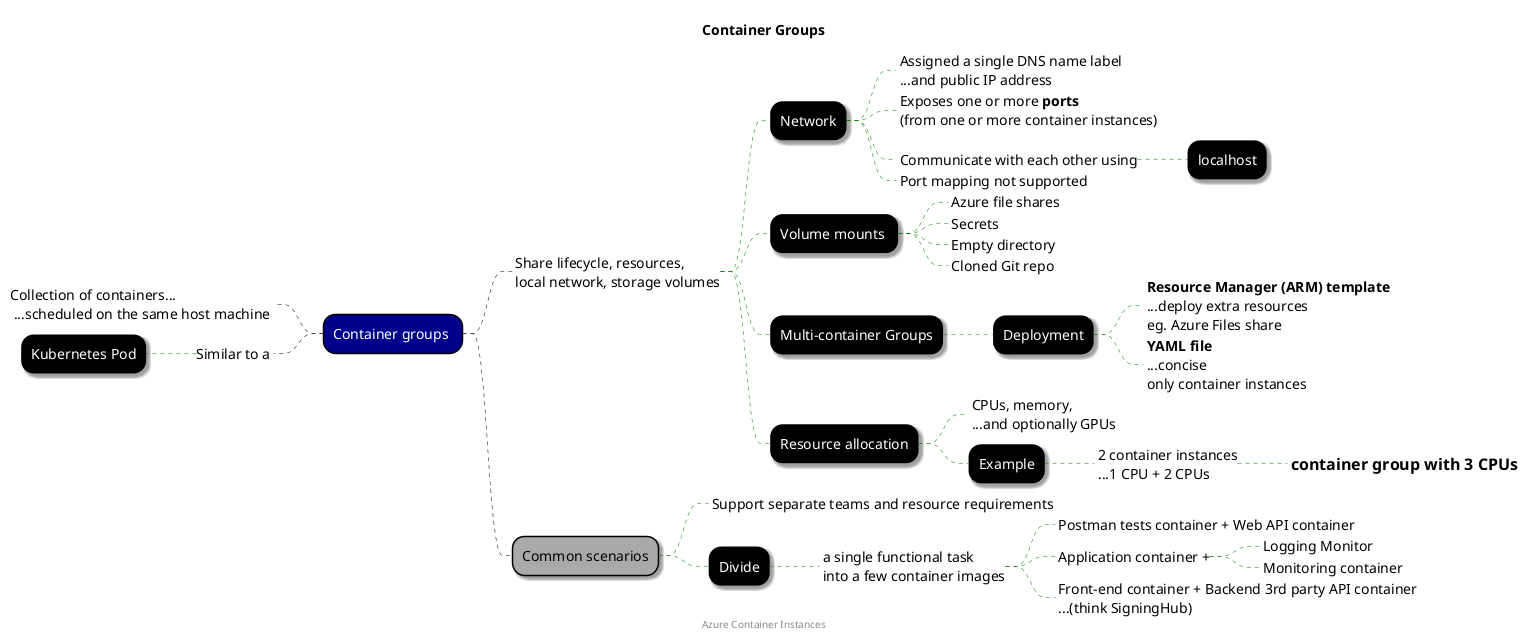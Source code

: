 @startmindmap "Container Groups"

title Container Groups
footer Azure Container Instances

<style>
    mindMapDiagram {
        .root {
            BackgroundColor darkblue
            LineColor black
            FontColor white
        }

        node {
            FontColor white
            LineColor black
            BackgroundColor black
            Shadowing 2.0
            RoundCorner 25
        }
        :depth(0) {
            FontColor black
            LineColor white
            BackgroundColor white
            Shadowing 0.0
        }
        :depth(1) {
            FontColor black
            BackgroundColor darkgrey
            Shadowing 2.0
        }

        arrow {
            LineStyle 4
            LineThickness 0.5
            LineColor green
        }

        boxless {
            FontColor black
            Margin 10
            Padding 10
            MaximumWidth 400
        }
    }
</style>

+ Container groups <<root>>

--_ Collection of containers...\n ...scheduled on the same host machine
--_ Similar to a
--- Kubernetes Pod

++_ Share lifecycle, resources,\nlocal network, storage volumes
+++ Network
++++_ Assigned a single DNS name label\n...and public IP address
++++_ Exposes one or more **ports**\n(from one or more container instances)
++++_ Communicate with each other using
+++++ localhost
++++_ Port mapping not supported


+++ Volume mounts 
++++_ Azure file shares
++++_ Secrets
++++_ Empty directory
++++_ Cloned Git repo

+++ Multi-container Groups
++++ Deployment
+++++_ **Resource Manager (ARM) template**\n...deploy extra resources\neg. Azure Files share
+++++_ **YAML file**\n...concise\nonly container instances

+++ Resource allocation
++++_ CPUs, memory,\n...and optionally GPUs
++++ Example
+++++_ 2 container instances\n...1 CPU + 2 CPUs
++++++_ == container group with 3 CPUs

++ Common scenarios

+++_ Support separate teams and resource requirements
+++ Divide
++++_ a single functional task\ninto a few container images
+++++_ Postman tests container + Web API container
+++++_ Application container +
++++++_ Logging Monitor
++++++_ Monitoring container
+++++_ Front-end container + Backend 3rd party API container\n...(think SigningHub) 

@endmindmap
